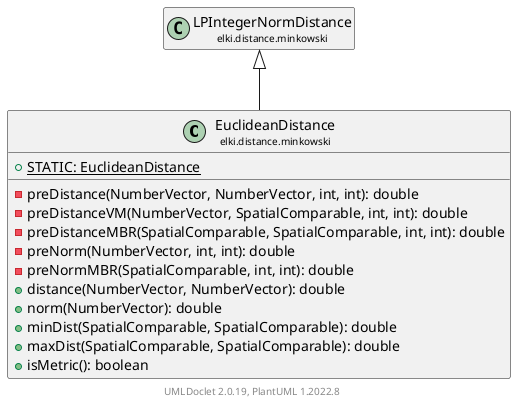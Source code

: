 @startuml
    remove .*\.(Instance|Par|Parameterizer|Factory)$
    set namespaceSeparator none
    hide empty fields
    hide empty methods

    class "<size:14>EuclideanDistance\n<size:10>elki.distance.minkowski" as elki.distance.minkowski.EuclideanDistance [[EuclideanDistance.html]] {
        {static} +STATIC: EuclideanDistance
        -preDistance(NumberVector, NumberVector, int, int): double
        -preDistanceVM(NumberVector, SpatialComparable, int, int): double
        -preDistanceMBR(SpatialComparable, SpatialComparable, int, int): double
        -preNorm(NumberVector, int, int): double
        -preNormMBR(SpatialComparable, int, int): double
        +distance(NumberVector, NumberVector): double
        +norm(NumberVector): double
        +minDist(SpatialComparable, SpatialComparable): double
        +maxDist(SpatialComparable, SpatialComparable): double
        +isMetric(): boolean
    }

    class "<size:14>LPIntegerNormDistance\n<size:10>elki.distance.minkowski" as elki.distance.minkowski.LPIntegerNormDistance [[LPIntegerNormDistance.html]]
    class "<size:14>EuclideanDistance.Par\n<size:10>elki.distance.minkowski" as elki.distance.minkowski.EuclideanDistance.Par [[EuclideanDistance.Par.html]]

    elki.distance.minkowski.LPIntegerNormDistance <|-- elki.distance.minkowski.EuclideanDistance
    elki.distance.minkowski.EuclideanDistance +-- elki.distance.minkowski.EuclideanDistance.Par

    center footer UMLDoclet 2.0.19, PlantUML 1.2022.8
@enduml

